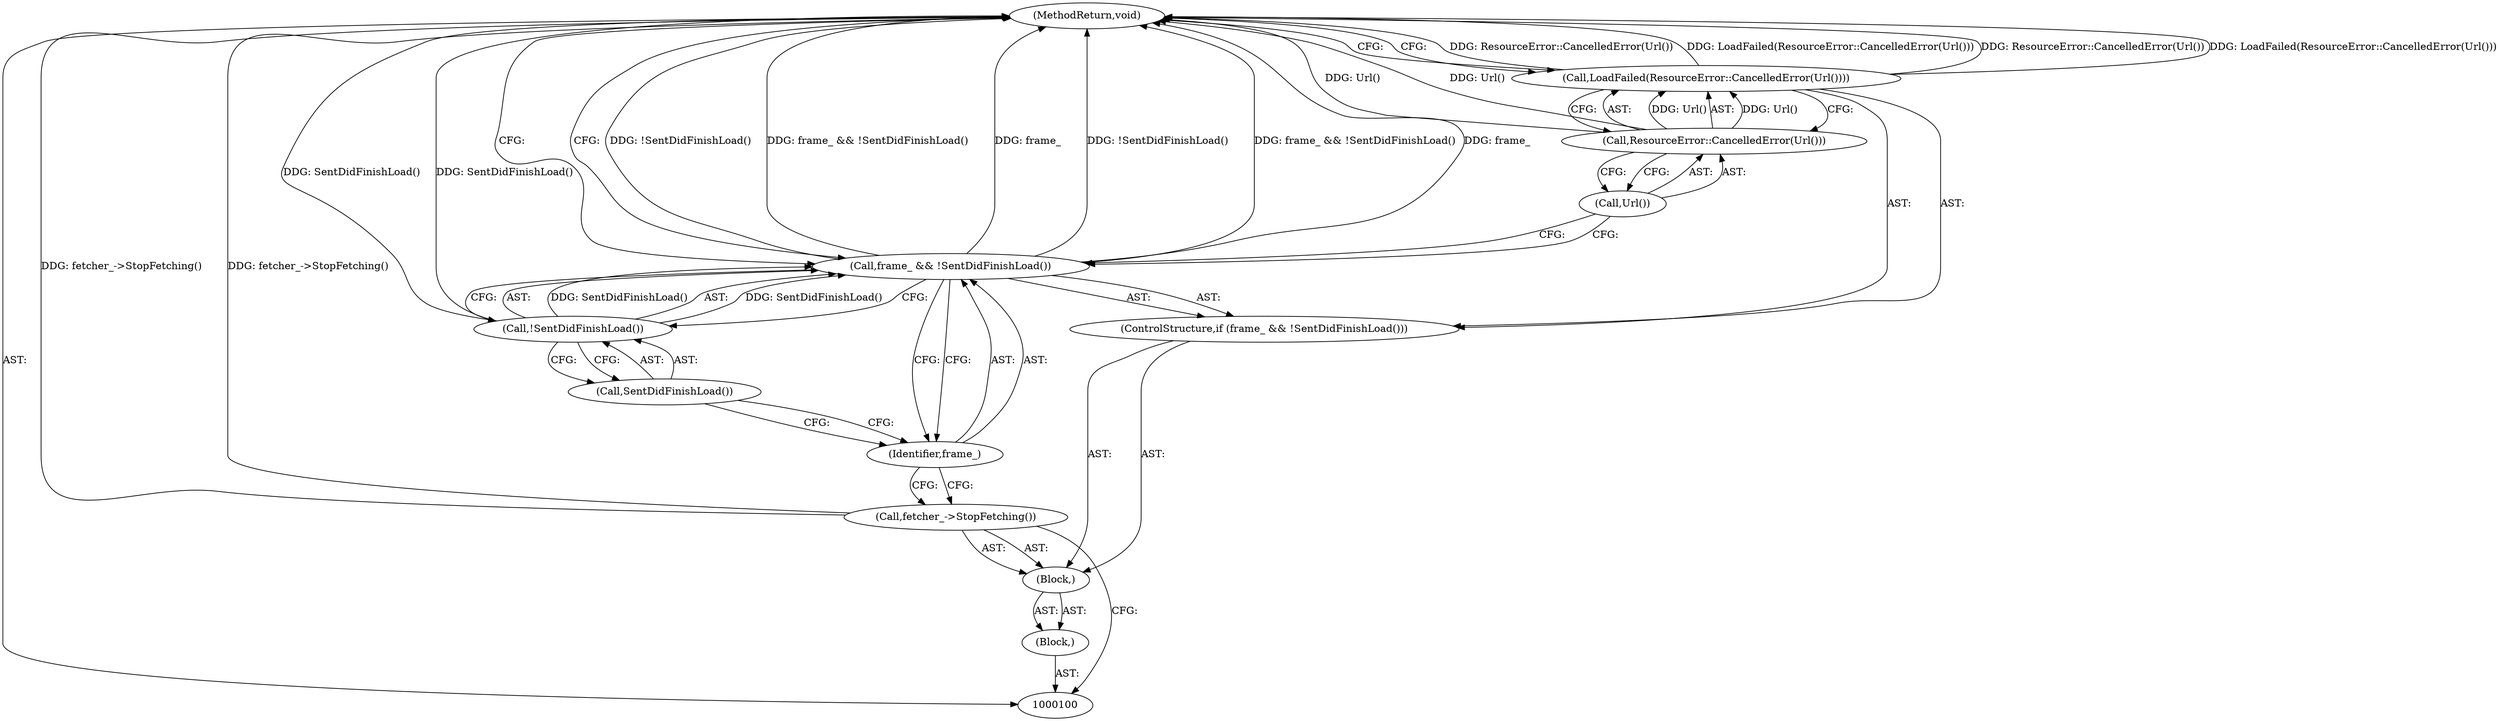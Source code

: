 digraph "0_Chrome_fd506b0ac6c7846ae45b5034044fe85c28ee68ac" {
"1000112" [label="(MethodReturn,void)"];
"1000101" [label="(Block,)"];
"1000102" [label="(Block,)"];
"1000103" [label="(Call,fetcher_->StopFetching())"];
"1000107" [label="(Call,!SentDidFinishLoad())"];
"1000108" [label="(Call,SentDidFinishLoad())"];
"1000104" [label="(ControlStructure,if (frame_ && !SentDidFinishLoad()))"];
"1000105" [label="(Call,frame_ && !SentDidFinishLoad())"];
"1000106" [label="(Identifier,frame_)"];
"1000110" [label="(Call,ResourceError::CancelledError(Url()))"];
"1000111" [label="(Call,Url())"];
"1000109" [label="(Call,LoadFailed(ResourceError::CancelledError(Url())))"];
"1000112" -> "1000100"  [label="AST: "];
"1000112" -> "1000109"  [label="CFG: "];
"1000112" -> "1000105"  [label="CFG: "];
"1000107" -> "1000112"  [label="DDG: SentDidFinishLoad()"];
"1000105" -> "1000112"  [label="DDG: !SentDidFinishLoad()"];
"1000105" -> "1000112"  [label="DDG: frame_ && !SentDidFinishLoad()"];
"1000105" -> "1000112"  [label="DDG: frame_"];
"1000103" -> "1000112"  [label="DDG: fetcher_->StopFetching()"];
"1000109" -> "1000112"  [label="DDG: ResourceError::CancelledError(Url())"];
"1000109" -> "1000112"  [label="DDG: LoadFailed(ResourceError::CancelledError(Url()))"];
"1000110" -> "1000112"  [label="DDG: Url()"];
"1000101" -> "1000100"  [label="AST: "];
"1000102" -> "1000101"  [label="AST: "];
"1000102" -> "1000101"  [label="AST: "];
"1000103" -> "1000102"  [label="AST: "];
"1000104" -> "1000102"  [label="AST: "];
"1000103" -> "1000102"  [label="AST: "];
"1000103" -> "1000100"  [label="CFG: "];
"1000106" -> "1000103"  [label="CFG: "];
"1000103" -> "1000112"  [label="DDG: fetcher_->StopFetching()"];
"1000107" -> "1000105"  [label="AST: "];
"1000107" -> "1000108"  [label="CFG: "];
"1000108" -> "1000107"  [label="AST: "];
"1000105" -> "1000107"  [label="CFG: "];
"1000107" -> "1000112"  [label="DDG: SentDidFinishLoad()"];
"1000107" -> "1000105"  [label="DDG: SentDidFinishLoad()"];
"1000108" -> "1000107"  [label="AST: "];
"1000108" -> "1000106"  [label="CFG: "];
"1000107" -> "1000108"  [label="CFG: "];
"1000104" -> "1000102"  [label="AST: "];
"1000105" -> "1000104"  [label="AST: "];
"1000109" -> "1000104"  [label="AST: "];
"1000105" -> "1000104"  [label="AST: "];
"1000105" -> "1000106"  [label="CFG: "];
"1000105" -> "1000107"  [label="CFG: "];
"1000106" -> "1000105"  [label="AST: "];
"1000107" -> "1000105"  [label="AST: "];
"1000111" -> "1000105"  [label="CFG: "];
"1000112" -> "1000105"  [label="CFG: "];
"1000105" -> "1000112"  [label="DDG: !SentDidFinishLoad()"];
"1000105" -> "1000112"  [label="DDG: frame_ && !SentDidFinishLoad()"];
"1000105" -> "1000112"  [label="DDG: frame_"];
"1000107" -> "1000105"  [label="DDG: SentDidFinishLoad()"];
"1000106" -> "1000105"  [label="AST: "];
"1000106" -> "1000103"  [label="CFG: "];
"1000108" -> "1000106"  [label="CFG: "];
"1000105" -> "1000106"  [label="CFG: "];
"1000110" -> "1000109"  [label="AST: "];
"1000110" -> "1000111"  [label="CFG: "];
"1000111" -> "1000110"  [label="AST: "];
"1000109" -> "1000110"  [label="CFG: "];
"1000110" -> "1000112"  [label="DDG: Url()"];
"1000110" -> "1000109"  [label="DDG: Url()"];
"1000111" -> "1000110"  [label="AST: "];
"1000111" -> "1000105"  [label="CFG: "];
"1000110" -> "1000111"  [label="CFG: "];
"1000109" -> "1000104"  [label="AST: "];
"1000109" -> "1000110"  [label="CFG: "];
"1000110" -> "1000109"  [label="AST: "];
"1000112" -> "1000109"  [label="CFG: "];
"1000109" -> "1000112"  [label="DDG: ResourceError::CancelledError(Url())"];
"1000109" -> "1000112"  [label="DDG: LoadFailed(ResourceError::CancelledError(Url()))"];
"1000110" -> "1000109"  [label="DDG: Url()"];
}
